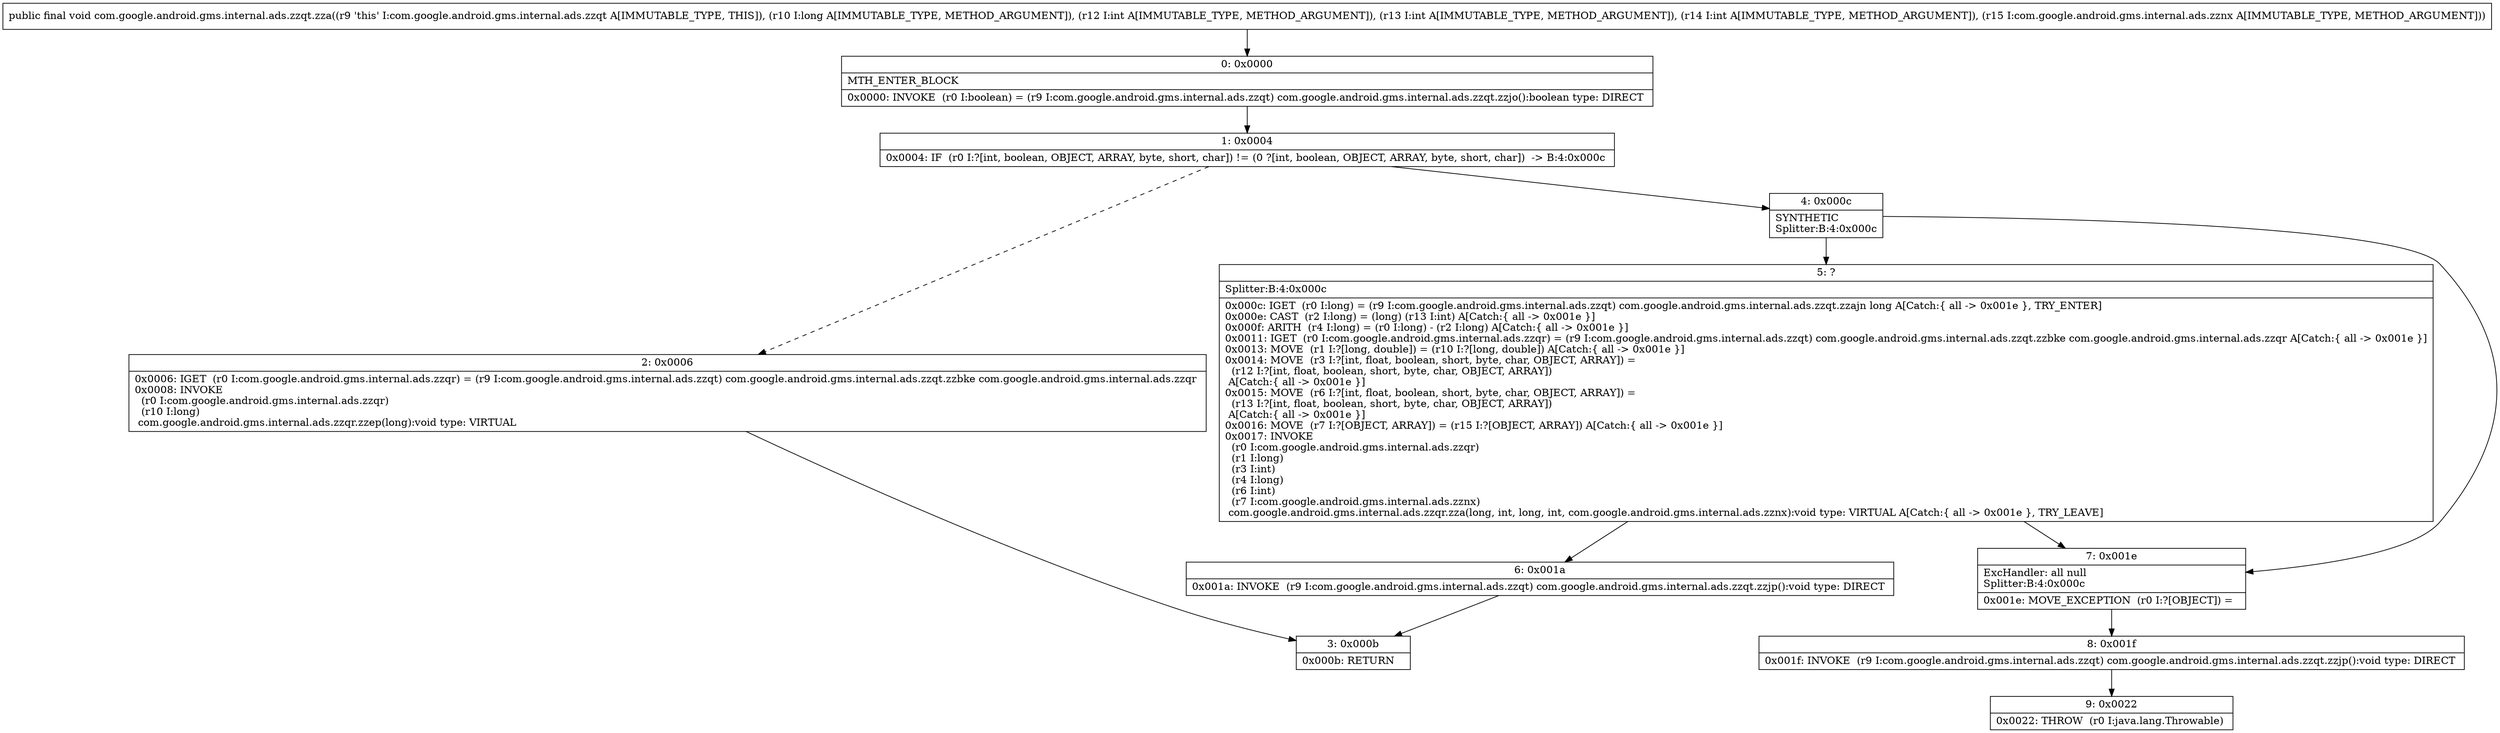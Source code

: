 digraph "CFG forcom.google.android.gms.internal.ads.zzqt.zza(JIIILcom\/google\/android\/gms\/internal\/ads\/zznx;)V" {
Node_0 [shape=record,label="{0\:\ 0x0000|MTH_ENTER_BLOCK\l|0x0000: INVOKE  (r0 I:boolean) = (r9 I:com.google.android.gms.internal.ads.zzqt) com.google.android.gms.internal.ads.zzqt.zzjo():boolean type: DIRECT \l}"];
Node_1 [shape=record,label="{1\:\ 0x0004|0x0004: IF  (r0 I:?[int, boolean, OBJECT, ARRAY, byte, short, char]) != (0 ?[int, boolean, OBJECT, ARRAY, byte, short, char])  \-\> B:4:0x000c \l}"];
Node_2 [shape=record,label="{2\:\ 0x0006|0x0006: IGET  (r0 I:com.google.android.gms.internal.ads.zzqr) = (r9 I:com.google.android.gms.internal.ads.zzqt) com.google.android.gms.internal.ads.zzqt.zzbke com.google.android.gms.internal.ads.zzqr \l0x0008: INVOKE  \l  (r0 I:com.google.android.gms.internal.ads.zzqr)\l  (r10 I:long)\l com.google.android.gms.internal.ads.zzqr.zzep(long):void type: VIRTUAL \l}"];
Node_3 [shape=record,label="{3\:\ 0x000b|0x000b: RETURN   \l}"];
Node_4 [shape=record,label="{4\:\ 0x000c|SYNTHETIC\lSplitter:B:4:0x000c\l}"];
Node_5 [shape=record,label="{5\:\ ?|Splitter:B:4:0x000c\l|0x000c: IGET  (r0 I:long) = (r9 I:com.google.android.gms.internal.ads.zzqt) com.google.android.gms.internal.ads.zzqt.zzajn long A[Catch:\{ all \-\> 0x001e \}, TRY_ENTER]\l0x000e: CAST  (r2 I:long) = (long) (r13 I:int) A[Catch:\{ all \-\> 0x001e \}]\l0x000f: ARITH  (r4 I:long) = (r0 I:long) \- (r2 I:long) A[Catch:\{ all \-\> 0x001e \}]\l0x0011: IGET  (r0 I:com.google.android.gms.internal.ads.zzqr) = (r9 I:com.google.android.gms.internal.ads.zzqt) com.google.android.gms.internal.ads.zzqt.zzbke com.google.android.gms.internal.ads.zzqr A[Catch:\{ all \-\> 0x001e \}]\l0x0013: MOVE  (r1 I:?[long, double]) = (r10 I:?[long, double]) A[Catch:\{ all \-\> 0x001e \}]\l0x0014: MOVE  (r3 I:?[int, float, boolean, short, byte, char, OBJECT, ARRAY]) = \l  (r12 I:?[int, float, boolean, short, byte, char, OBJECT, ARRAY])\l A[Catch:\{ all \-\> 0x001e \}]\l0x0015: MOVE  (r6 I:?[int, float, boolean, short, byte, char, OBJECT, ARRAY]) = \l  (r13 I:?[int, float, boolean, short, byte, char, OBJECT, ARRAY])\l A[Catch:\{ all \-\> 0x001e \}]\l0x0016: MOVE  (r7 I:?[OBJECT, ARRAY]) = (r15 I:?[OBJECT, ARRAY]) A[Catch:\{ all \-\> 0x001e \}]\l0x0017: INVOKE  \l  (r0 I:com.google.android.gms.internal.ads.zzqr)\l  (r1 I:long)\l  (r3 I:int)\l  (r4 I:long)\l  (r6 I:int)\l  (r7 I:com.google.android.gms.internal.ads.zznx)\l com.google.android.gms.internal.ads.zzqr.zza(long, int, long, int, com.google.android.gms.internal.ads.zznx):void type: VIRTUAL A[Catch:\{ all \-\> 0x001e \}, TRY_LEAVE]\l}"];
Node_6 [shape=record,label="{6\:\ 0x001a|0x001a: INVOKE  (r9 I:com.google.android.gms.internal.ads.zzqt) com.google.android.gms.internal.ads.zzqt.zzjp():void type: DIRECT \l}"];
Node_7 [shape=record,label="{7\:\ 0x001e|ExcHandler: all null\lSplitter:B:4:0x000c\l|0x001e: MOVE_EXCEPTION  (r0 I:?[OBJECT]) =  \l}"];
Node_8 [shape=record,label="{8\:\ 0x001f|0x001f: INVOKE  (r9 I:com.google.android.gms.internal.ads.zzqt) com.google.android.gms.internal.ads.zzqt.zzjp():void type: DIRECT \l}"];
Node_9 [shape=record,label="{9\:\ 0x0022|0x0022: THROW  (r0 I:java.lang.Throwable) \l}"];
MethodNode[shape=record,label="{public final void com.google.android.gms.internal.ads.zzqt.zza((r9 'this' I:com.google.android.gms.internal.ads.zzqt A[IMMUTABLE_TYPE, THIS]), (r10 I:long A[IMMUTABLE_TYPE, METHOD_ARGUMENT]), (r12 I:int A[IMMUTABLE_TYPE, METHOD_ARGUMENT]), (r13 I:int A[IMMUTABLE_TYPE, METHOD_ARGUMENT]), (r14 I:int A[IMMUTABLE_TYPE, METHOD_ARGUMENT]), (r15 I:com.google.android.gms.internal.ads.zznx A[IMMUTABLE_TYPE, METHOD_ARGUMENT])) }"];
MethodNode -> Node_0;
Node_0 -> Node_1;
Node_1 -> Node_2[style=dashed];
Node_1 -> Node_4;
Node_2 -> Node_3;
Node_4 -> Node_5;
Node_4 -> Node_7;
Node_5 -> Node_6;
Node_5 -> Node_7;
Node_6 -> Node_3;
Node_7 -> Node_8;
Node_8 -> Node_9;
}

